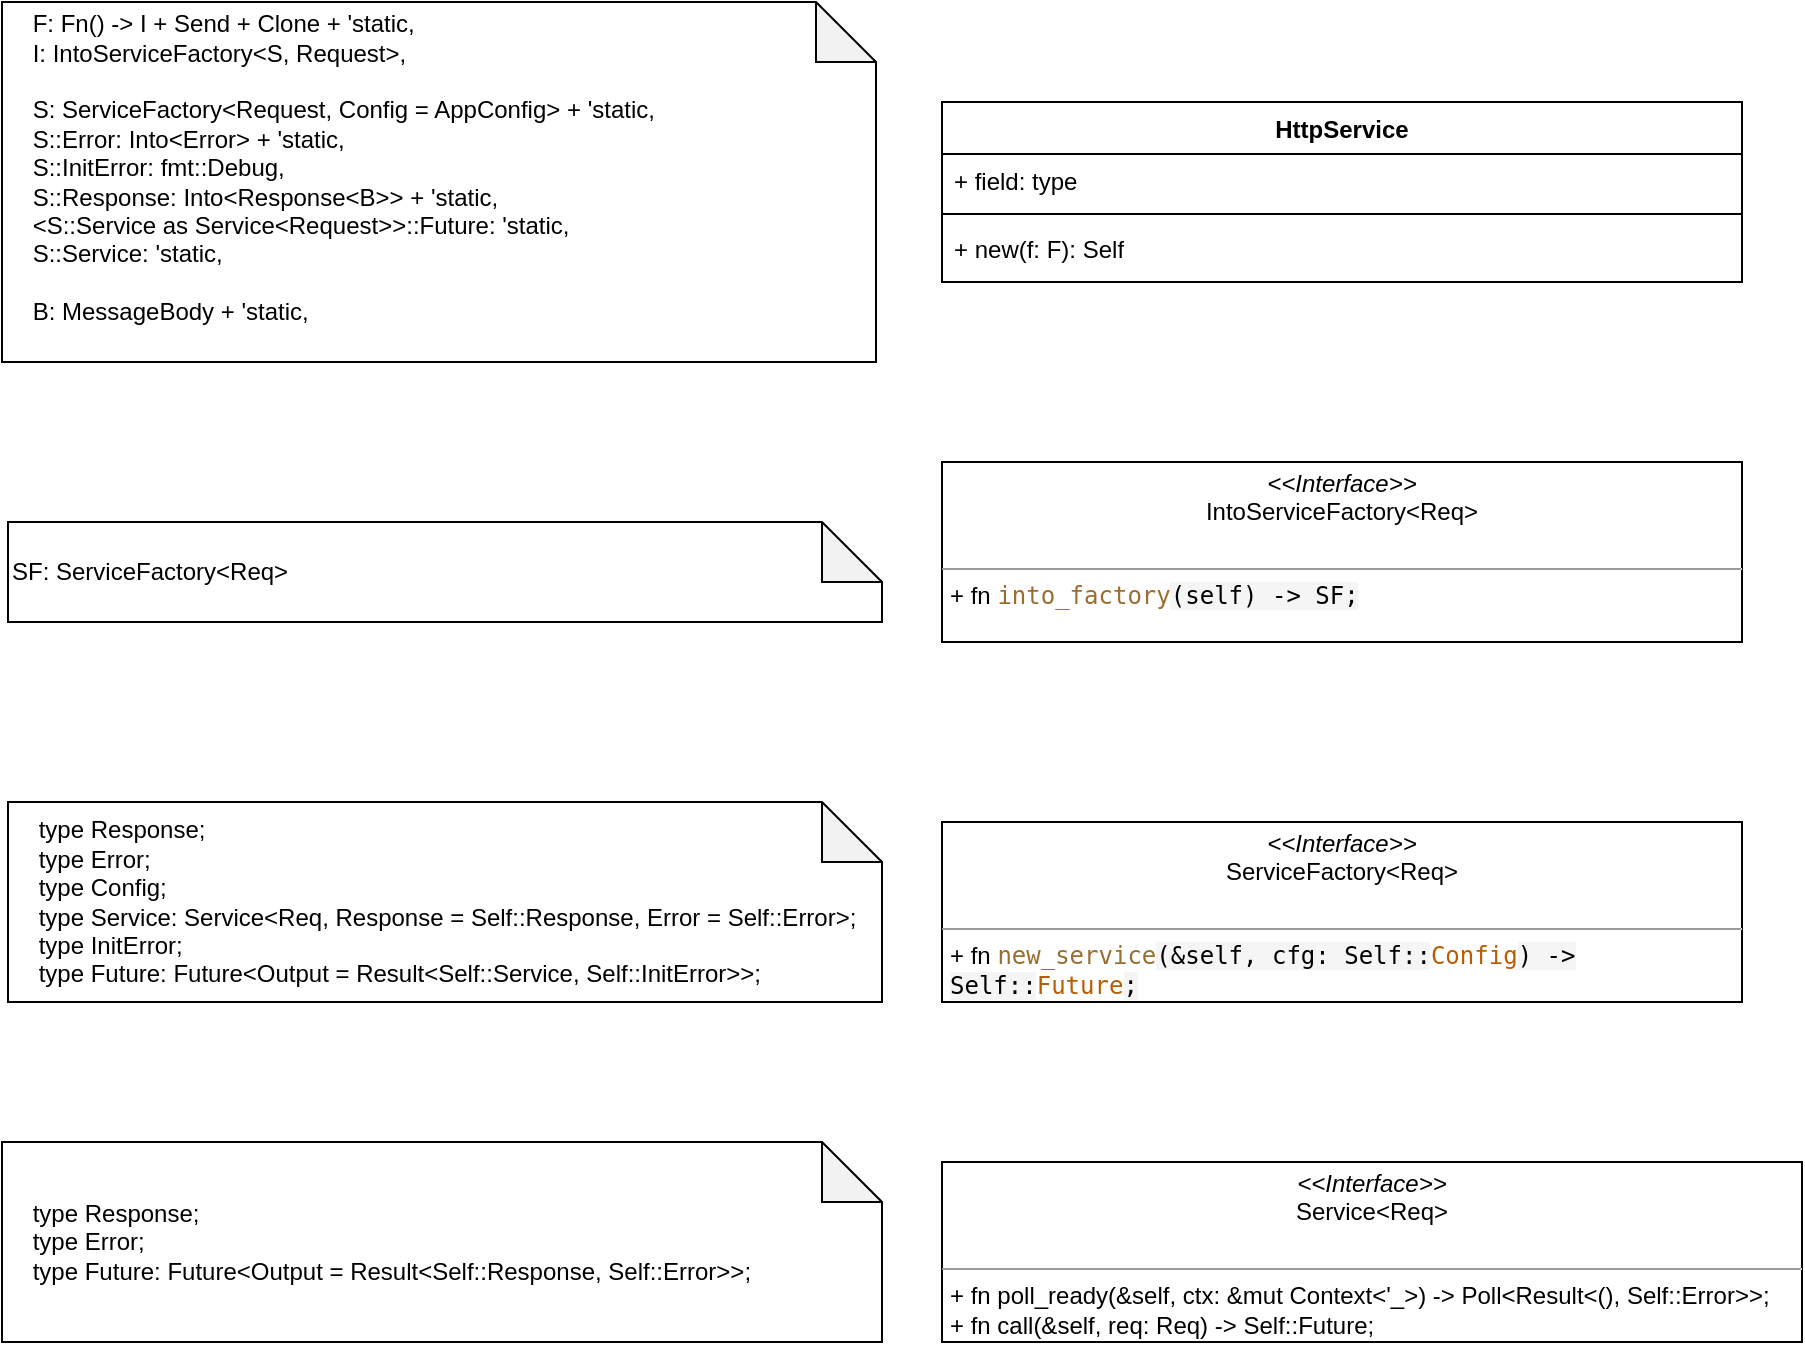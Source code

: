 <mxfile version="21.2.7" type="github">
  <diagram id="C5RBs43oDa-KdzZeNtuy" name="Page-1">
    <mxGraphModel dx="1222" dy="805" grid="1" gridSize="10" guides="1" tooltips="1" connect="1" arrows="1" fold="1" page="1" pageScale="1" pageWidth="827" pageHeight="1169" math="0" shadow="0">
      <root>
        <mxCell id="WIyWlLk6GJQsqaUBKTNV-0" />
        <mxCell id="WIyWlLk6GJQsqaUBKTNV-1" parent="WIyWlLk6GJQsqaUBKTNV-0" />
        <mxCell id="-cd-iUKpvVh5_6NBv5oS-0" value="HttpService" style="swimlane;fontStyle=1;align=center;verticalAlign=top;childLayout=stackLayout;horizontal=1;startSize=26;horizontalStack=0;resizeParent=1;resizeParentMax=0;resizeLast=0;collapsible=1;marginBottom=0;whiteSpace=wrap;html=1;" vertex="1" parent="WIyWlLk6GJQsqaUBKTNV-1">
          <mxGeometry x="480" y="140" width="400" height="90" as="geometry" />
        </mxCell>
        <mxCell id="-cd-iUKpvVh5_6NBv5oS-1" value="+ field: type" style="text;strokeColor=none;fillColor=none;align=left;verticalAlign=top;spacingLeft=4;spacingRight=4;overflow=hidden;rotatable=0;points=[[0,0.5],[1,0.5]];portConstraint=eastwest;whiteSpace=wrap;html=1;" vertex="1" parent="-cd-iUKpvVh5_6NBv5oS-0">
          <mxGeometry y="26" width="400" height="26" as="geometry" />
        </mxCell>
        <mxCell id="-cd-iUKpvVh5_6NBv5oS-2" value="" style="line;strokeWidth=1;fillColor=none;align=left;verticalAlign=middle;spacingTop=-1;spacingLeft=3;spacingRight=3;rotatable=0;labelPosition=right;points=[];portConstraint=eastwest;strokeColor=inherit;" vertex="1" parent="-cd-iUKpvVh5_6NBv5oS-0">
          <mxGeometry y="52" width="400" height="8" as="geometry" />
        </mxCell>
        <mxCell id="-cd-iUKpvVh5_6NBv5oS-3" value="+ new(f: F): Self" style="text;strokeColor=none;fillColor=none;align=left;verticalAlign=top;spacingLeft=4;spacingRight=4;overflow=hidden;rotatable=0;points=[[0,0.5],[1,0.5]];portConstraint=eastwest;whiteSpace=wrap;html=1;" vertex="1" parent="-cd-iUKpvVh5_6NBv5oS-0">
          <mxGeometry y="60" width="400" height="30" as="geometry" />
        </mxCell>
        <mxCell id="-cd-iUKpvVh5_6NBv5oS-4" value="&lt;div&gt;&amp;nbsp; &amp;nbsp; F: Fn() -&amp;gt; I + Send + Clone + &#39;static,&lt;/div&gt;&lt;div&gt;&amp;nbsp; &amp;nbsp; I: IntoServiceFactory&amp;lt;S, Request&amp;gt;,&lt;/div&gt;&lt;div&gt;&lt;br&gt;&lt;/div&gt;&lt;div&gt;&amp;nbsp; &amp;nbsp; S: ServiceFactory&amp;lt;Request, Config = AppConfig&amp;gt; + &#39;static,&lt;/div&gt;&lt;div&gt;&amp;nbsp; &amp;nbsp; S::Error: Into&amp;lt;Error&amp;gt; + &#39;static,&lt;/div&gt;&lt;div&gt;&amp;nbsp; &amp;nbsp; S::InitError: fmt::Debug,&lt;/div&gt;&lt;div&gt;&amp;nbsp; &amp;nbsp; S::Response: Into&amp;lt;Response&amp;lt;B&amp;gt;&amp;gt; + &#39;static,&lt;/div&gt;&lt;div&gt;&amp;nbsp; &amp;nbsp; &amp;lt;S::Service as Service&amp;lt;Request&amp;gt;&amp;gt;::Future: &#39;static,&lt;/div&gt;&lt;div&gt;&amp;nbsp; &amp;nbsp; S::Service: &#39;static,&lt;/div&gt;&lt;div&gt;&lt;br&gt;&lt;/div&gt;&lt;div&gt;&amp;nbsp; &amp;nbsp; B: MessageBody + &#39;static,&lt;/div&gt;&lt;div&gt;&lt;br&gt;&lt;/div&gt;" style="shape=note;whiteSpace=wrap;html=1;backgroundOutline=1;darkOpacity=0.05;align=left;" vertex="1" parent="WIyWlLk6GJQsqaUBKTNV-1">
          <mxGeometry x="10" y="90" width="437" height="180" as="geometry" />
        </mxCell>
        <mxCell id="-cd-iUKpvVh5_6NBv5oS-7" value="&lt;p style=&quot;margin:0px;margin-top:4px;text-align:center;&quot;&gt;&lt;i&gt;&amp;lt;&amp;lt;Interface&amp;gt;&amp;gt;&lt;/i&gt;&lt;br&gt;ServiceFactory&amp;lt;Req&amp;gt;&lt;br&gt;&lt;/p&gt;&lt;p style=&quot;margin:0px;margin-left:4px;&quot;&gt;&lt;br&gt;&lt;/p&gt;&lt;hr size=&quot;1&quot;&gt;&lt;p style=&quot;margin:0px;margin-left:4px;&quot;&gt;+ fn &lt;a style=&quot;font-family: &amp;quot;Source Code Pro&amp;quot;, monospace; font-size: 1em; background: transparent; box-sizing: border-box; text-decoration-line: none; color: rgb(154, 110, 49);&quot; class=&quot;fnname&quot; href=&quot;https://docs.rs/actix-service/latest/actix_service/trait.ServiceFactory.html#tymethod.new_service&quot;&gt;new_service&lt;/a&gt;&lt;span style=&quot;font-family: &amp;quot;Source Code Pro&amp;quot;, monospace; font-size: 1em; background-color: rgb(245, 245, 245);&quot;&gt;(&amp;amp;self, cfg: Self::&lt;/span&gt;&lt;a style=&quot;font-family: &amp;quot;Source Code Pro&amp;quot;, monospace; font-size: 1em; background: transparent; box-sizing: border-box; text-decoration-line: none; color: rgb(186, 93, 0);&quot; title=&quot;type actix_service::ServiceFactory::Config&quot; href=&quot;https://docs.rs/actix-service/latest/actix_service/trait.ServiceFactory.html#associatedtype.Config&quot; class=&quot;type&quot;&gt;Config&lt;/a&gt;&lt;span style=&quot;font-family: &amp;quot;Source Code Pro&amp;quot;, monospace; font-size: 1em; background-color: rgb(245, 245, 245);&quot;&gt;) -&amp;gt; Self::&lt;/span&gt;&lt;a style=&quot;font-family: &amp;quot;Source Code Pro&amp;quot;, monospace; font-size: 1em; background: transparent; box-sizing: border-box; text-decoration-line: none; color: rgb(186, 93, 0);&quot; title=&quot;type actix_service::ServiceFactory::Future&quot; href=&quot;https://docs.rs/actix-service/latest/actix_service/trait.ServiceFactory.html#associatedtype.Future&quot; class=&quot;type&quot;&gt;Future&lt;/a&gt;&lt;span style=&quot;font-family: &amp;quot;Source Code Pro&amp;quot;, monospace; font-size: 1em; background-color: rgb(245, 245, 245);&quot;&gt;;&lt;/span&gt;&lt;/p&gt;" style="verticalAlign=top;align=left;overflow=fill;fontSize=12;fontFamily=Helvetica;html=1;whiteSpace=wrap;" vertex="1" parent="WIyWlLk6GJQsqaUBKTNV-1">
          <mxGeometry x="480" y="500" width="400" height="90" as="geometry" />
        </mxCell>
        <mxCell id="-cd-iUKpvVh5_6NBv5oS-8" value="&lt;div&gt;&lt;div&gt;&amp;nbsp; &amp;nbsp; type Response;&lt;/div&gt;&lt;div&gt;&amp;nbsp; &amp;nbsp; type Error;&lt;/div&gt;&lt;div&gt;&amp;nbsp; &amp;nbsp; type Config;&lt;/div&gt;&lt;div&gt;&amp;nbsp; &amp;nbsp; type Service: Service&amp;lt;Req, Response = Self::Response, Error = Self::Error&amp;gt;;&lt;/div&gt;&lt;div&gt;&amp;nbsp; &amp;nbsp; type InitError;&lt;/div&gt;&lt;div&gt;&amp;nbsp; &amp;nbsp; type Future: Future&amp;lt;Output = Result&amp;lt;Self::Service, Self::InitError&amp;gt;&amp;gt;;&lt;/div&gt;&lt;/div&gt;" style="shape=note;whiteSpace=wrap;html=1;backgroundOutline=1;darkOpacity=0.05;align=left;" vertex="1" parent="WIyWlLk6GJQsqaUBKTNV-1">
          <mxGeometry x="13" y="490" width="437" height="100" as="geometry" />
        </mxCell>
        <mxCell id="-cd-iUKpvVh5_6NBv5oS-9" value="&lt;p style=&quot;margin:0px;margin-top:4px;text-align:center;&quot;&gt;&lt;i&gt;&amp;lt;&amp;lt;Interface&amp;gt;&amp;gt;&lt;/i&gt;&lt;br&gt;IntoServiceFactory&amp;lt;Req&amp;gt;&lt;br&gt;&lt;/p&gt;&lt;p style=&quot;margin:0px;margin-left:4px;&quot;&gt;&lt;br&gt;&lt;/p&gt;&lt;hr size=&quot;1&quot;&gt;&lt;p style=&quot;margin:0px;margin-left:4px;&quot;&gt;+&amp;nbsp;fn &lt;a style=&quot;font-family: &amp;quot;Source Code Pro&amp;quot;, monospace; font-size: 1em; background: transparent; box-sizing: border-box; text-decoration-line: none; color: rgb(154, 110, 49);&quot; class=&quot;fnname&quot; href=&quot;https://docs.rs/actix-service/2.0.2/actix_service/trait.IntoServiceFactory.html#tymethod.into_factory&quot;&gt;into_factory&lt;/a&gt;&lt;span style=&quot;font-family: &amp;quot;Source Code Pro&amp;quot;, monospace; font-size: 1em; background-color: rgb(245, 245, 245);&quot;&gt;(self) -&amp;gt; SF;&lt;/span&gt;&lt;/p&gt;" style="verticalAlign=top;align=left;overflow=fill;fontSize=12;fontFamily=Helvetica;html=1;whiteSpace=wrap;" vertex="1" parent="WIyWlLk6GJQsqaUBKTNV-1">
          <mxGeometry x="480" y="320" width="400" height="90" as="geometry" />
        </mxCell>
        <mxCell id="-cd-iUKpvVh5_6NBv5oS-10" value="SF: ServiceFactory&amp;lt;Req&amp;gt;" style="shape=note;whiteSpace=wrap;html=1;backgroundOutline=1;darkOpacity=0.05;align=left;" vertex="1" parent="WIyWlLk6GJQsqaUBKTNV-1">
          <mxGeometry x="13" y="350" width="437" height="50" as="geometry" />
        </mxCell>
        <mxCell id="-cd-iUKpvVh5_6NBv5oS-11" value="&lt;p style=&quot;margin:0px;margin-top:4px;text-align:center;&quot;&gt;&lt;i&gt;&amp;lt;&amp;lt;Interface&amp;gt;&amp;gt;&lt;/i&gt;&lt;br&gt;Service&amp;lt;Req&amp;gt;&lt;br&gt;&lt;/p&gt;&lt;p style=&quot;margin:0px;margin-left:4px;&quot;&gt;&lt;br&gt;&lt;/p&gt;&lt;hr size=&quot;1&quot;&gt;&lt;p style=&quot;margin:0px;margin-left:4px;&quot;&gt;+&amp;nbsp;fn poll_ready(&amp;amp;self, ctx: &amp;amp;mut Context&amp;lt;&#39;_&amp;gt;) -&amp;gt; Poll&amp;lt;Result&amp;lt;(), Self::Error&amp;gt;&amp;gt;;&lt;/p&gt;&lt;p style=&quot;margin:0px;margin-left:4px;&quot;&gt;+ fn call(&amp;amp;self, req: Req) -&amp;gt; Self::Future;&lt;/p&gt;" style="verticalAlign=top;align=left;overflow=fill;fontSize=12;fontFamily=Helvetica;html=1;whiteSpace=wrap;" vertex="1" parent="WIyWlLk6GJQsqaUBKTNV-1">
          <mxGeometry x="480" y="670" width="430" height="90" as="geometry" />
        </mxCell>
        <mxCell id="-cd-iUKpvVh5_6NBv5oS-12" value="&lt;div&gt;&amp;nbsp; &amp;nbsp; type Response;&lt;/div&gt;&lt;div&gt;&amp;nbsp; &amp;nbsp; type Error;&lt;/div&gt;&lt;div&gt;&amp;nbsp; &amp;nbsp; type Future: Future&amp;lt;Output = Result&amp;lt;Self::Response, Self::Error&amp;gt;&amp;gt;;&lt;/div&gt;" style="shape=note;whiteSpace=wrap;html=1;backgroundOutline=1;darkOpacity=0.05;align=left;" vertex="1" parent="WIyWlLk6GJQsqaUBKTNV-1">
          <mxGeometry x="10" y="660" width="440" height="100" as="geometry" />
        </mxCell>
      </root>
    </mxGraphModel>
  </diagram>
</mxfile>
